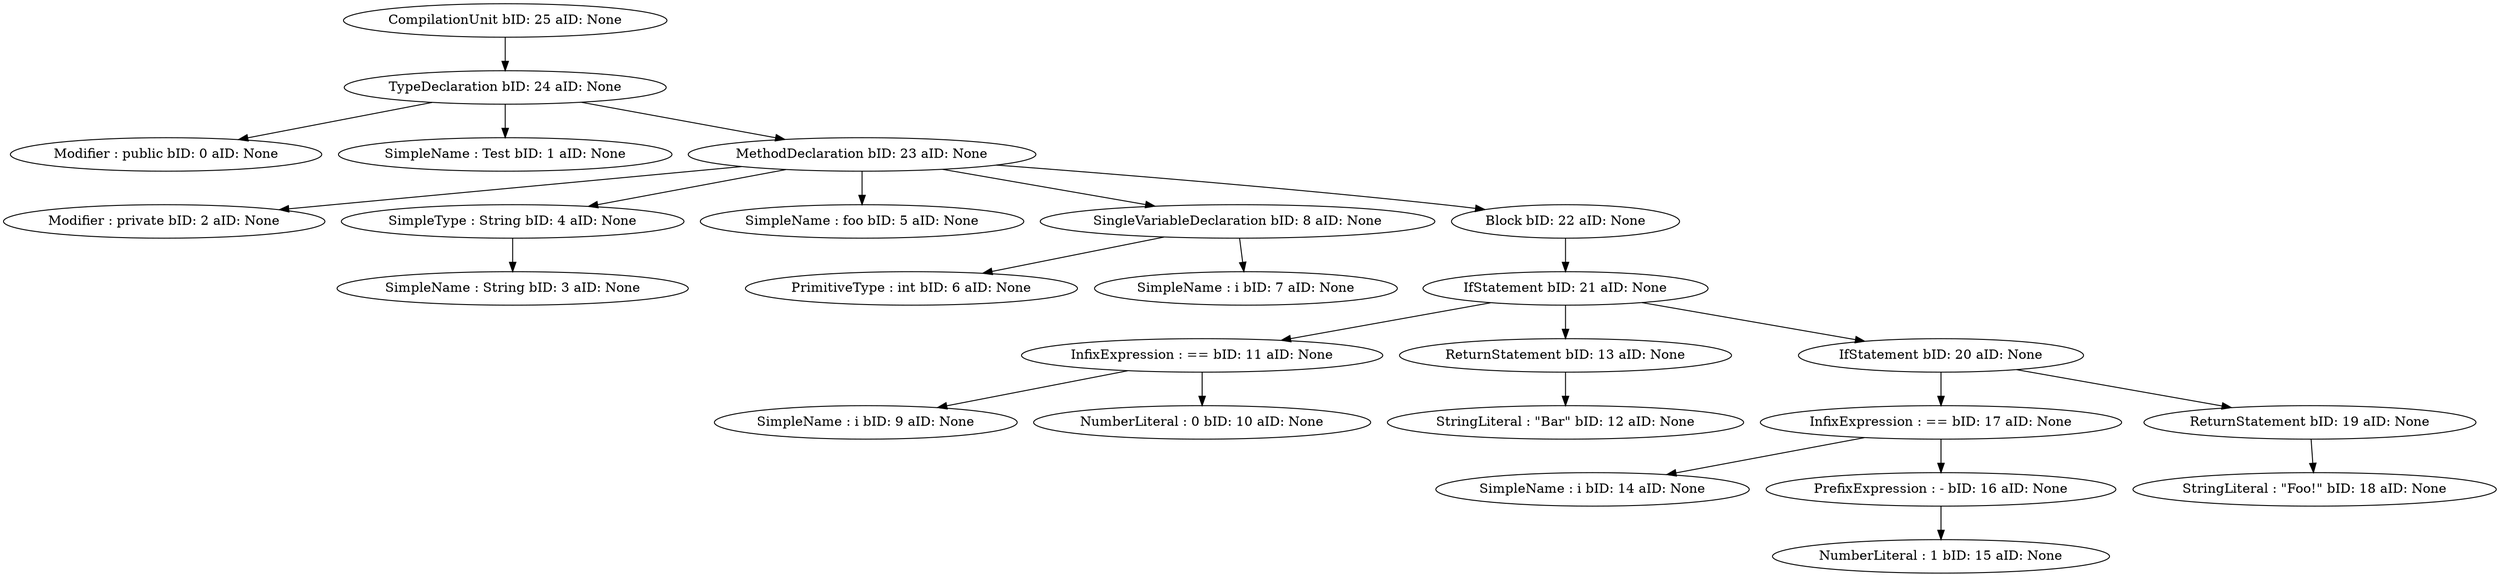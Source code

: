 // The Round Table
digraph {
	node [color=black]
	1 [label="CompilationUnit bID: 25 aID: None"]
	node [color=black]
	2 [label="TypeDeclaration bID: 24 aID: None"]
	1 -> 2
	node [color=black]
	3 [label="Modifier : public bID: 0 aID: None"]
	2 -> 3
	node [color=black]
	4 [label="SimpleName : Test bID: 1 aID: None"]
	2 -> 4
	node [color=black]
	5 [label="MethodDeclaration bID: 23 aID: None"]
	2 -> 5
	node [color=black]
	6 [label="Modifier : private bID: 2 aID: None"]
	5 -> 6
	node [color=black]
	7 [label="SimpleType : String bID: 4 aID: None"]
	5 -> 7
	node [color=black]
	8 [label="SimpleName : String bID: 3 aID: None"]
	7 -> 8
	node [color=black]
	9 [label="SimpleName : foo bID: 5 aID: None"]
	5 -> 9
	node [color=black]
	10 [label="SingleVariableDeclaration bID: 8 aID: None"]
	5 -> 10
	node [color=black]
	11 [label="PrimitiveType : int bID: 6 aID: None"]
	10 -> 11
	node [color=black]
	12 [label="SimpleName : i bID: 7 aID: None"]
	10 -> 12
	node [color=black]
	13 [label="Block bID: 22 aID: None"]
	5 -> 13
	node [color=black]
	14 [label="IfStatement bID: 21 aID: None"]
	13 -> 14
	node [color=black]
	15 [label="InfixExpression : == bID: 11 aID: None"]
	14 -> 15
	node [color=black]
	16 [label="SimpleName : i bID: 9 aID: None"]
	15 -> 16
	node [color=black]
	17 [label="NumberLiteral : 0 bID: 10 aID: None"]
	15 -> 17
	node [color=black]
	18 [label="ReturnStatement bID: 13 aID: None"]
	14 -> 18
	node [color=black]
	19 [label="StringLiteral : \"Bar\" bID: 12 aID: None"]
	18 -> 19
	node [color=black]
	20 [label="IfStatement bID: 20 aID: None"]
	14 -> 20
	node [color=black]
	21 [label="InfixExpression : == bID: 17 aID: None"]
	20 -> 21
	node [color=black]
	22 [label="SimpleName : i bID: 14 aID: None"]
	21 -> 22
	node [color=black]
	23 [label="PrefixExpression : - bID: 16 aID: None"]
	21 -> 23
	node [color=black]
	24 [label="NumberLiteral : 1 bID: 15 aID: None"]
	23 -> 24
	node [color=black]
	25 [label="ReturnStatement bID: 19 aID: None"]
	20 -> 25
	node [color=black]
	26 [label="StringLiteral : \"Foo!\" bID: 18 aID: None"]
	25 -> 26
}
